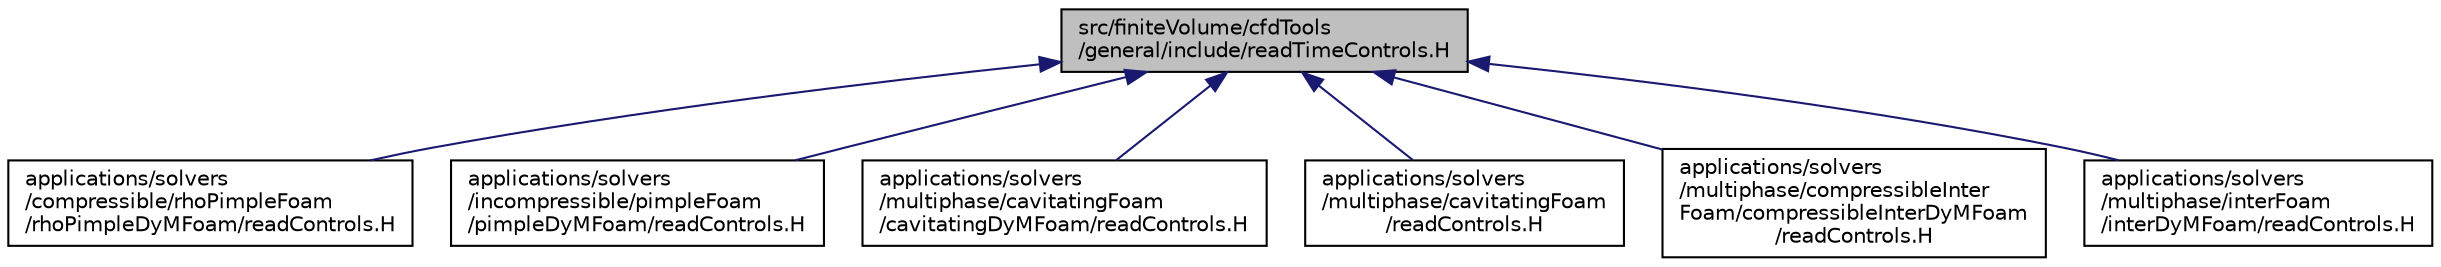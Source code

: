 digraph "src/finiteVolume/cfdTools/general/include/readTimeControls.H"
{
  bgcolor="transparent";
  edge [fontname="Helvetica",fontsize="10",labelfontname="Helvetica",labelfontsize="10"];
  node [fontname="Helvetica",fontsize="10",shape=record];
  Node1 [label="src/finiteVolume/cfdTools\l/general/include/readTimeControls.H",height=0.2,width=0.4,color="black", fillcolor="grey75", style="filled", fontcolor="black"];
  Node1 -> Node2 [dir="back",color="midnightblue",fontsize="10",style="solid",fontname="Helvetica"];
  Node2 [label="applications/solvers\l/compressible/rhoPimpleFoam\l/rhoPimpleDyMFoam/readControls.H",height=0.2,width=0.4,color="black",URL="$a03111.html"];
  Node1 -> Node3 [dir="back",color="midnightblue",fontsize="10",style="solid",fontname="Helvetica"];
  Node3 [label="applications/solvers\l/incompressible/pimpleFoam\l/pimpleDyMFoam/readControls.H",height=0.2,width=0.4,color="black",URL="$a03112.html"];
  Node1 -> Node4 [dir="back",color="midnightblue",fontsize="10",style="solid",fontname="Helvetica"];
  Node4 [label="applications/solvers\l/multiphase/cavitatingFoam\l/cavitatingDyMFoam/readControls.H",height=0.2,width=0.4,color="black",URL="$a03113.html"];
  Node1 -> Node5 [dir="back",color="midnightblue",fontsize="10",style="solid",fontname="Helvetica"];
  Node5 [label="applications/solvers\l/multiphase/cavitatingFoam\l/readControls.H",height=0.2,width=0.4,color="black",URL="$a03114.html"];
  Node1 -> Node6 [dir="back",color="midnightblue",fontsize="10",style="solid",fontname="Helvetica"];
  Node6 [label="applications/solvers\l/multiphase/compressibleInter\lFoam/compressibleInterDyMFoam\l/readControls.H",height=0.2,width=0.4,color="black",URL="$a03115.html"];
  Node1 -> Node7 [dir="back",color="midnightblue",fontsize="10",style="solid",fontname="Helvetica"];
  Node7 [label="applications/solvers\l/multiphase/interFoam\l/interDyMFoam/readControls.H",height=0.2,width=0.4,color="black",URL="$a03116.html"];
}
